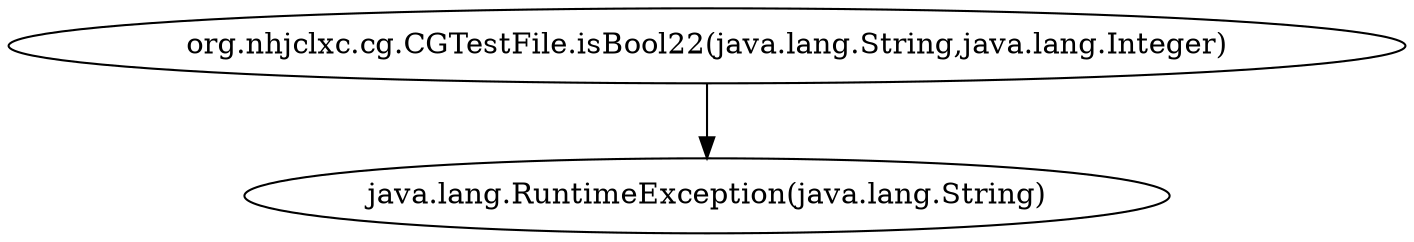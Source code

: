 digraph "org.nhjclxc.cg.CGTestFile.isBool22(java.lang.String,java.lang.Integer)" {
"org.nhjclxc.cg.CGTestFile.isBool22(java.lang.String,java.lang.Integer)" -> "java.lang.RuntimeException(java.lang.String)";

}